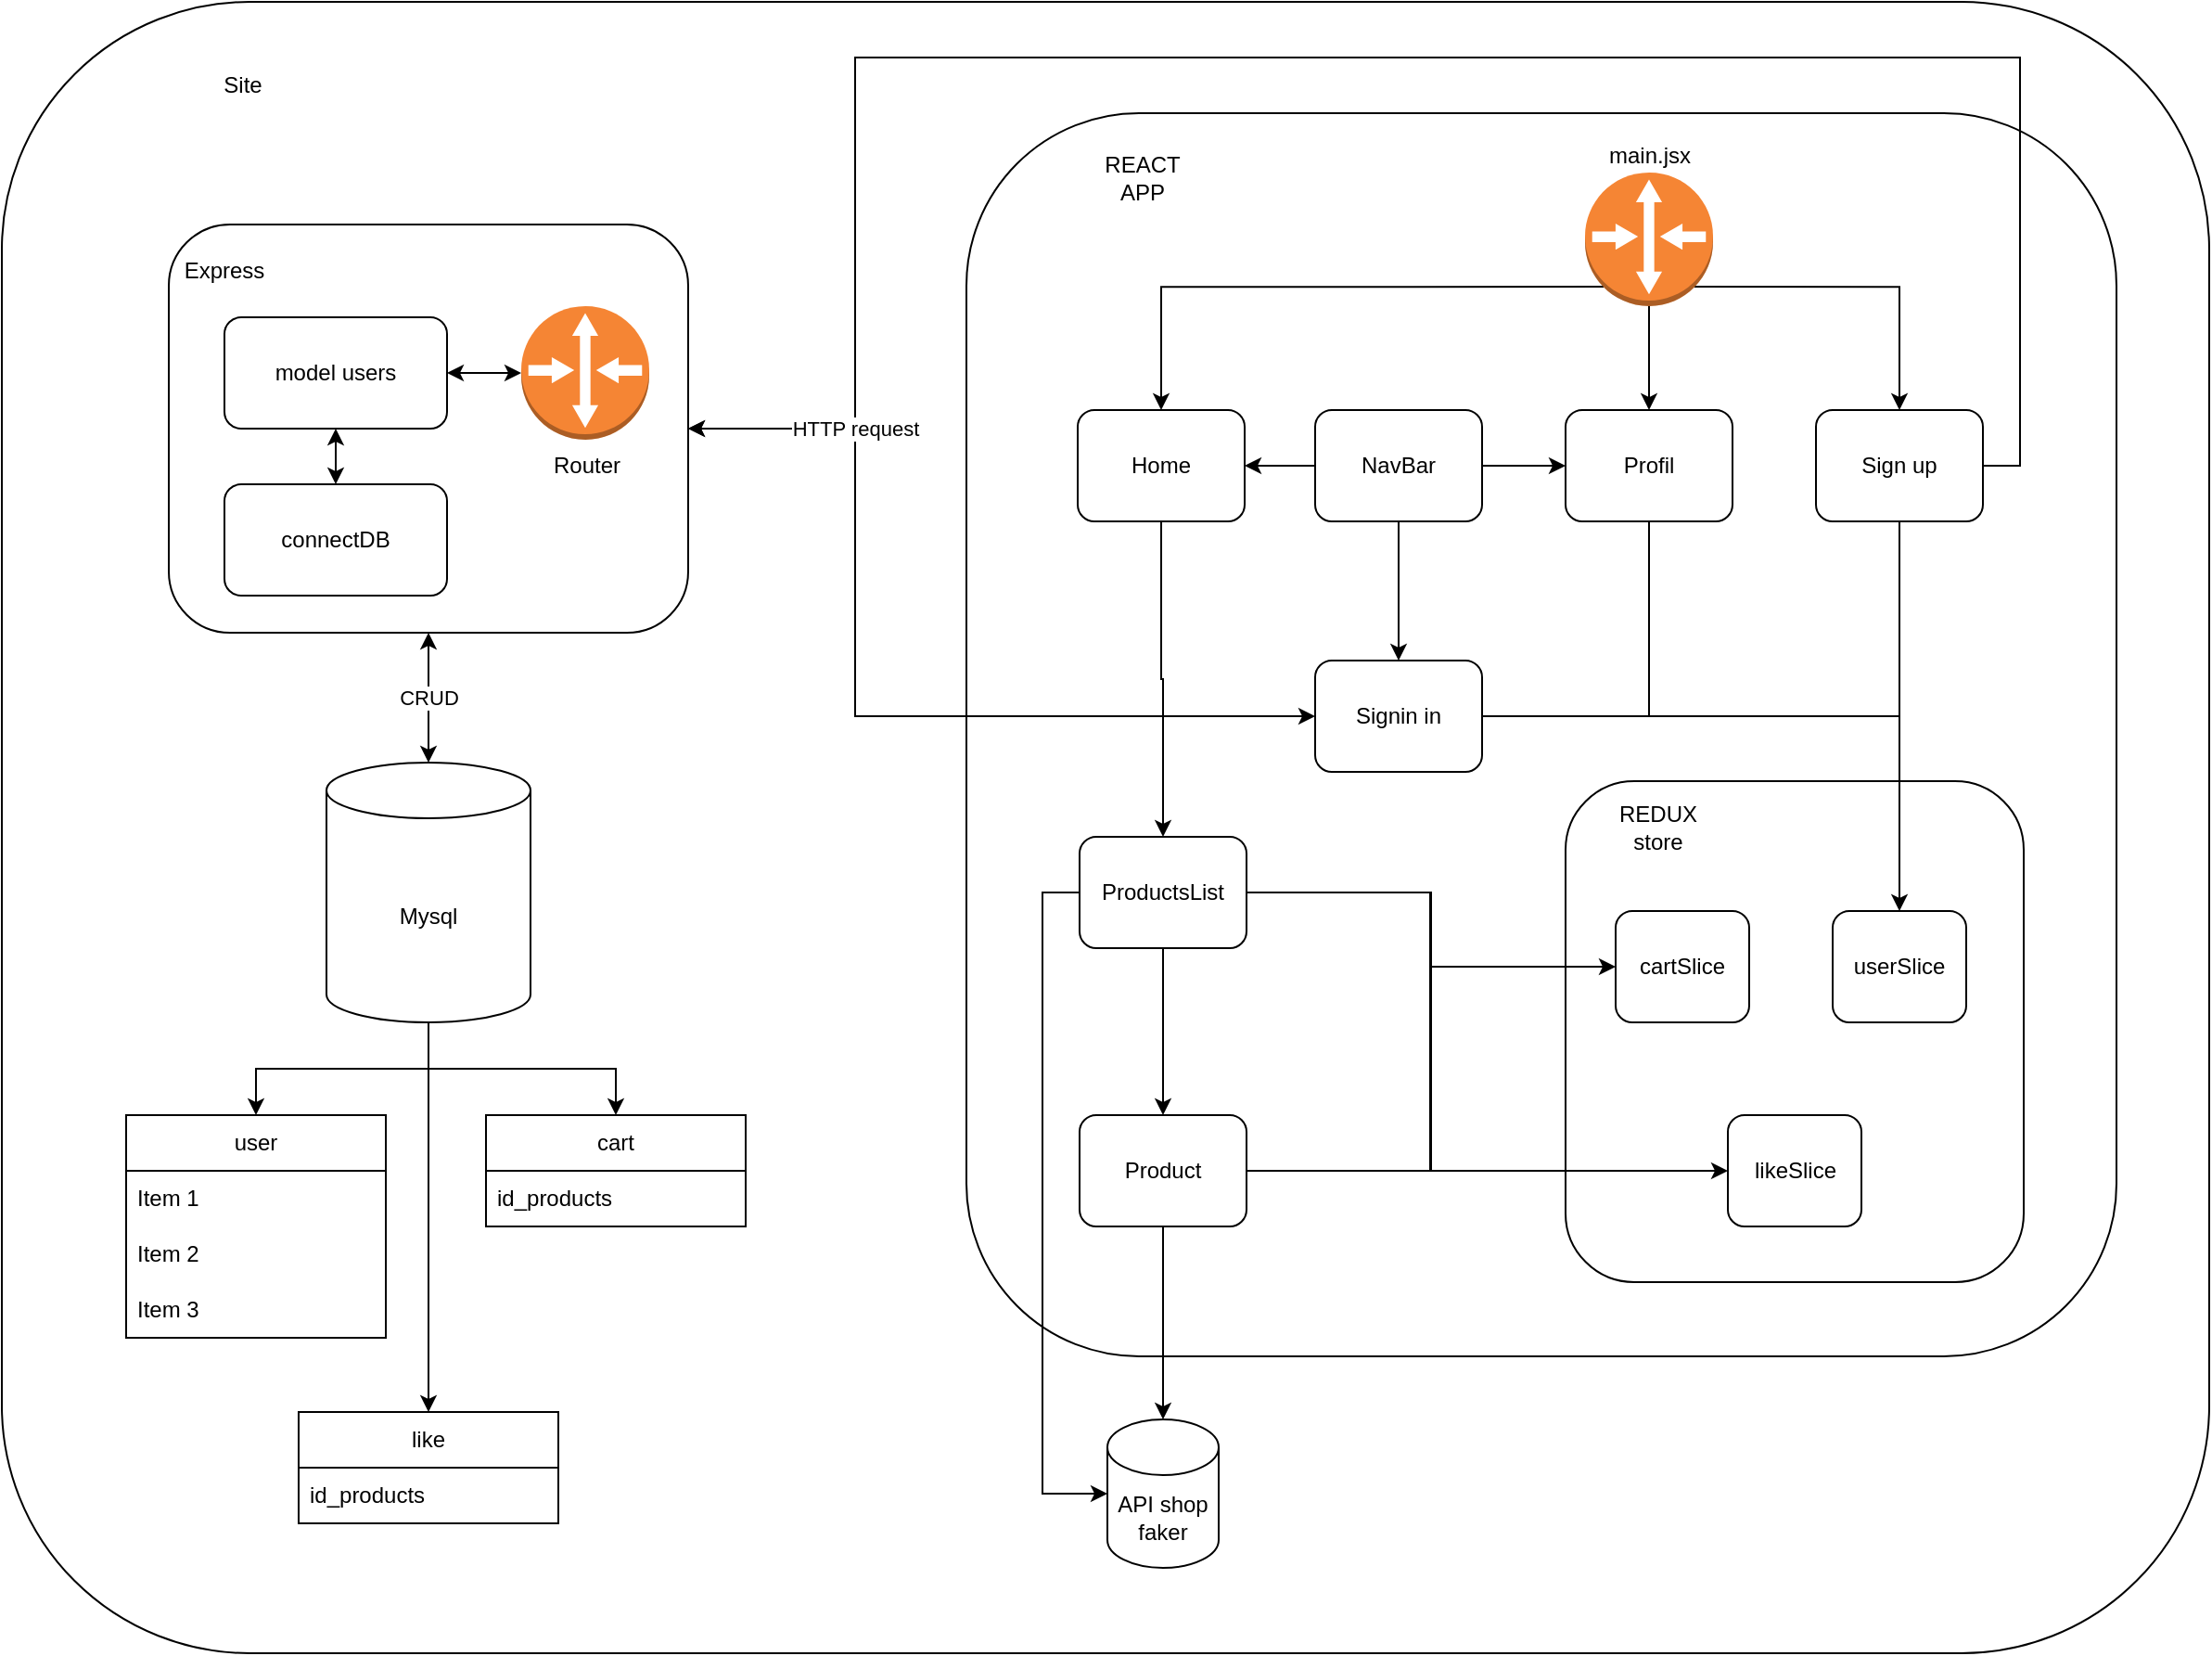 <mxfile version="21.3.8" type="github">
  <diagram name="Page-1" id="rBkqFmkrhK_6UYMwrNMh">
    <mxGraphModel dx="1235" dy="689" grid="1" gridSize="10" guides="1" tooltips="1" connect="1" arrows="1" fold="1" page="1" pageScale="1" pageWidth="827" pageHeight="1169" math="0" shadow="0">
      <root>
        <mxCell id="0" />
        <mxCell id="1" parent="0" />
        <mxCell id="R0rigEqZY1INnh8hitL0-1" value="" style="rounded=1;whiteSpace=wrap;html=1;" vertex="1" parent="1">
          <mxGeometry y="40" width="1190" height="890" as="geometry" />
        </mxCell>
        <mxCell id="R0rigEqZY1INnh8hitL0-2" value="Site" style="text;html=1;strokeColor=none;fillColor=none;align=center;verticalAlign=middle;whiteSpace=wrap;rounded=0;" vertex="1" parent="1">
          <mxGeometry x="100" y="70" width="60" height="30" as="geometry" />
        </mxCell>
        <mxCell id="R0rigEqZY1INnh8hitL0-5" value="" style="rounded=1;whiteSpace=wrap;html=1;" vertex="1" parent="1">
          <mxGeometry x="520" y="100" width="620" height="670" as="geometry" />
        </mxCell>
        <mxCell id="R0rigEqZY1INnh8hitL0-69" style="edgeStyle=orthogonalEdgeStyle;rounded=0;orthogonalLoop=1;jettySize=auto;html=1;exitX=0.5;exitY=1;exitDx=0;exitDy=0;exitPerimeter=0;entryX=0.5;entryY=0;entryDx=0;entryDy=0;" edge="1" parent="1" source="R0rigEqZY1INnh8hitL0-6" target="R0rigEqZY1INnh8hitL0-57">
          <mxGeometry relative="1" as="geometry" />
        </mxCell>
        <mxCell id="R0rigEqZY1INnh8hitL0-70" style="edgeStyle=orthogonalEdgeStyle;rounded=0;orthogonalLoop=1;jettySize=auto;html=1;exitX=0.5;exitY=1;exitDx=0;exitDy=0;exitPerimeter=0;entryX=0.5;entryY=0;entryDx=0;entryDy=0;" edge="1" parent="1" source="R0rigEqZY1INnh8hitL0-6" target="R0rigEqZY1INnh8hitL0-61">
          <mxGeometry relative="1" as="geometry" />
        </mxCell>
        <mxCell id="R0rigEqZY1INnh8hitL0-72" style="edgeStyle=orthogonalEdgeStyle;rounded=0;orthogonalLoop=1;jettySize=auto;html=1;exitX=0.5;exitY=1;exitDx=0;exitDy=0;exitPerimeter=0;entryX=0.5;entryY=0;entryDx=0;entryDy=0;" edge="1" parent="1" source="R0rigEqZY1INnh8hitL0-6" target="R0rigEqZY1INnh8hitL0-65">
          <mxGeometry relative="1" as="geometry" />
        </mxCell>
        <mxCell id="R0rigEqZY1INnh8hitL0-6" value="Mysql" style="shape=cylinder3;whiteSpace=wrap;html=1;boundedLbl=1;backgroundOutline=1;size=15;" vertex="1" parent="1">
          <mxGeometry x="175" y="450" width="110" height="140" as="geometry" />
        </mxCell>
        <mxCell id="R0rigEqZY1INnh8hitL0-7" value="" style="rounded=1;whiteSpace=wrap;html=1;" vertex="1" parent="1">
          <mxGeometry x="90" y="160" width="280" height="220" as="geometry" />
        </mxCell>
        <mxCell id="R0rigEqZY1INnh8hitL0-8" value="REACT APP" style="text;html=1;strokeColor=none;fillColor=none;align=center;verticalAlign=middle;whiteSpace=wrap;rounded=0;" vertex="1" parent="1">
          <mxGeometry x="585" y="120" width="60" height="30" as="geometry" />
        </mxCell>
        <mxCell id="R0rigEqZY1INnh8hitL0-9" style="edgeStyle=orthogonalEdgeStyle;rounded=0;orthogonalLoop=1;jettySize=auto;html=1;exitX=0;exitY=0.5;exitDx=0;exitDy=0;exitPerimeter=0;entryX=1;entryY=0.5;entryDx=0;entryDy=0;startArrow=classic;startFill=1;" edge="1" parent="1" source="R0rigEqZY1INnh8hitL0-10" target="R0rigEqZY1INnh8hitL0-15">
          <mxGeometry relative="1" as="geometry" />
        </mxCell>
        <mxCell id="R0rigEqZY1INnh8hitL0-10" value="Router" style="outlineConnect=0;dashed=0;verticalLabelPosition=bottom;verticalAlign=top;align=center;html=1;shape=mxgraph.aws3.router;fillColor=#F58534;gradientColor=none;" vertex="1" parent="1">
          <mxGeometry x="280" y="204" width="69" height="72" as="geometry" />
        </mxCell>
        <mxCell id="R0rigEqZY1INnh8hitL0-11" value="Express" style="text;html=1;strokeColor=none;fillColor=none;align=center;verticalAlign=middle;whiteSpace=wrap;rounded=0;" vertex="1" parent="1">
          <mxGeometry x="90" y="170" width="60" height="30" as="geometry" />
        </mxCell>
        <mxCell id="R0rigEqZY1INnh8hitL0-12" value="CRUD" style="edgeStyle=orthogonalEdgeStyle;rounded=0;orthogonalLoop=1;jettySize=auto;html=1;entryX=0.5;entryY=0;entryDx=0;entryDy=0;entryPerimeter=0;startArrow=classic;startFill=1;exitX=0.5;exitY=1;exitDx=0;exitDy=0;" edge="1" parent="1" source="R0rigEqZY1INnh8hitL0-7" target="R0rigEqZY1INnh8hitL0-6">
          <mxGeometry relative="1" as="geometry">
            <mxPoint x="180" y="390" as="sourcePoint" />
          </mxGeometry>
        </mxCell>
        <mxCell id="R0rigEqZY1INnh8hitL0-13" style="edgeStyle=orthogonalEdgeStyle;rounded=0;orthogonalLoop=1;jettySize=auto;html=1;exitX=0.5;exitY=0;exitDx=0;exitDy=0;entryX=0.5;entryY=1;entryDx=0;entryDy=0;startArrow=classic;startFill=1;" edge="1" parent="1" source="R0rigEqZY1INnh8hitL0-14" target="R0rigEqZY1INnh8hitL0-15">
          <mxGeometry relative="1" as="geometry" />
        </mxCell>
        <mxCell id="R0rigEqZY1INnh8hitL0-14" value="connectDB" style="rounded=1;whiteSpace=wrap;html=1;" vertex="1" parent="1">
          <mxGeometry x="120" y="300" width="120" height="60" as="geometry" />
        </mxCell>
        <mxCell id="R0rigEqZY1INnh8hitL0-15" value="model users" style="rounded=1;whiteSpace=wrap;html=1;" vertex="1" parent="1">
          <mxGeometry x="120" y="210" width="120" height="60" as="geometry" />
        </mxCell>
        <mxCell id="R0rigEqZY1INnh8hitL0-16" style="edgeStyle=orthogonalEdgeStyle;rounded=0;orthogonalLoop=1;jettySize=auto;html=1;exitX=0.145;exitY=0.855;exitDx=0;exitDy=0;exitPerimeter=0;entryX=0.5;entryY=0;entryDx=0;entryDy=0;" edge="1" parent="1" source="R0rigEqZY1INnh8hitL0-19" target="R0rigEqZY1INnh8hitL0-20">
          <mxGeometry relative="1" as="geometry" />
        </mxCell>
        <mxCell id="R0rigEqZY1INnh8hitL0-17" style="edgeStyle=orthogonalEdgeStyle;rounded=0;orthogonalLoop=1;jettySize=auto;html=1;exitX=0.5;exitY=1;exitDx=0;exitDy=0;exitPerimeter=0;entryX=0.5;entryY=0;entryDx=0;entryDy=0;" edge="1" parent="1" source="R0rigEqZY1INnh8hitL0-19" target="R0rigEqZY1INnh8hitL0-21">
          <mxGeometry relative="1" as="geometry" />
        </mxCell>
        <mxCell id="R0rigEqZY1INnh8hitL0-18" style="edgeStyle=orthogonalEdgeStyle;rounded=0;orthogonalLoop=1;jettySize=auto;html=1;exitX=0.855;exitY=0.855;exitDx=0;exitDy=0;exitPerimeter=0;" edge="1" parent="1" source="R0rigEqZY1INnh8hitL0-19" target="R0rigEqZY1INnh8hitL0-22">
          <mxGeometry relative="1" as="geometry" />
        </mxCell>
        <mxCell id="R0rigEqZY1INnh8hitL0-19" value="main.jsx" style="outlineConnect=0;dashed=0;verticalLabelPosition=top;verticalAlign=bottom;align=center;html=1;shape=mxgraph.aws3.router;fillColor=#F58534;gradientColor=none;labelPosition=center;" vertex="1" parent="1">
          <mxGeometry x="853.5" y="132" width="69" height="72" as="geometry" />
        </mxCell>
        <mxCell id="R0rigEqZY1INnh8hitL0-42" style="edgeStyle=orthogonalEdgeStyle;rounded=0;orthogonalLoop=1;jettySize=auto;html=1;exitX=0.5;exitY=1;exitDx=0;exitDy=0;entryX=0.5;entryY=0;entryDx=0;entryDy=0;" edge="1" parent="1" source="R0rigEqZY1INnh8hitL0-20" target="R0rigEqZY1INnh8hitL0-40">
          <mxGeometry relative="1" as="geometry" />
        </mxCell>
        <mxCell id="R0rigEqZY1INnh8hitL0-20" value="Home" style="rounded=1;whiteSpace=wrap;html=1;" vertex="1" parent="1">
          <mxGeometry x="580" y="260" width="90" height="60" as="geometry" />
        </mxCell>
        <mxCell id="R0rigEqZY1INnh8hitL0-49" style="edgeStyle=orthogonalEdgeStyle;rounded=0;orthogonalLoop=1;jettySize=auto;html=1;exitX=0.5;exitY=1;exitDx=0;exitDy=0;entryX=0.5;entryY=0;entryDx=0;entryDy=0;" edge="1" parent="1" source="R0rigEqZY1INnh8hitL0-21" target="R0rigEqZY1INnh8hitL0-37">
          <mxGeometry relative="1" as="geometry" />
        </mxCell>
        <mxCell id="R0rigEqZY1INnh8hitL0-21" value="Profil" style="rounded=1;whiteSpace=wrap;html=1;" vertex="1" parent="1">
          <mxGeometry x="843" y="260" width="90" height="60" as="geometry" />
        </mxCell>
        <mxCell id="R0rigEqZY1INnh8hitL0-56" style="edgeStyle=orthogonalEdgeStyle;rounded=0;orthogonalLoop=1;jettySize=auto;html=1;exitX=1;exitY=0.5;exitDx=0;exitDy=0;entryX=1;entryY=0.5;entryDx=0;entryDy=0;" edge="1" parent="1" source="R0rigEqZY1INnh8hitL0-22" target="R0rigEqZY1INnh8hitL0-7">
          <mxGeometry relative="1" as="geometry">
            <Array as="points">
              <mxPoint x="1088" y="290" />
              <mxPoint x="1088" y="70" />
              <mxPoint x="460" y="70" />
              <mxPoint x="460" y="270" />
            </Array>
          </mxGeometry>
        </mxCell>
        <mxCell id="R0rigEqZY1INnh8hitL0-22" value="Sign up" style="rounded=1;whiteSpace=wrap;html=1;" vertex="1" parent="1">
          <mxGeometry x="978" y="260" width="90" height="60" as="geometry" />
        </mxCell>
        <mxCell id="R0rigEqZY1INnh8hitL0-25" style="edgeStyle=orthogonalEdgeStyle;rounded=0;orthogonalLoop=1;jettySize=auto;html=1;exitX=0.5;exitY=1;exitDx=0;exitDy=0;entryX=0.5;entryY=0;entryDx=0;entryDy=0;" edge="1" parent="1" source="R0rigEqZY1INnh8hitL0-26" target="R0rigEqZY1INnh8hitL0-27">
          <mxGeometry relative="1" as="geometry" />
        </mxCell>
        <mxCell id="R0rigEqZY1INnh8hitL0-45" style="edgeStyle=orthogonalEdgeStyle;rounded=0;orthogonalLoop=1;jettySize=auto;html=1;exitX=0;exitY=0.5;exitDx=0;exitDy=0;" edge="1" parent="1" source="R0rigEqZY1INnh8hitL0-26" target="R0rigEqZY1INnh8hitL0-20">
          <mxGeometry relative="1" as="geometry" />
        </mxCell>
        <mxCell id="R0rigEqZY1INnh8hitL0-46" style="edgeStyle=orthogonalEdgeStyle;rounded=0;orthogonalLoop=1;jettySize=auto;html=1;exitX=1;exitY=0.5;exitDx=0;exitDy=0;entryX=0;entryY=0.5;entryDx=0;entryDy=0;" edge="1" parent="1" source="R0rigEqZY1INnh8hitL0-26" target="R0rigEqZY1INnh8hitL0-21">
          <mxGeometry relative="1" as="geometry" />
        </mxCell>
        <mxCell id="R0rigEqZY1INnh8hitL0-26" value="NavBar" style="rounded=1;whiteSpace=wrap;html=1;" vertex="1" parent="1">
          <mxGeometry x="708" y="260" width="90" height="60" as="geometry" />
        </mxCell>
        <mxCell id="R0rigEqZY1INnh8hitL0-50" style="edgeStyle=orthogonalEdgeStyle;rounded=0;orthogonalLoop=1;jettySize=auto;html=1;exitX=1;exitY=0.5;exitDx=0;exitDy=0;entryX=0.5;entryY=0;entryDx=0;entryDy=0;" edge="1" parent="1" source="R0rigEqZY1INnh8hitL0-27" target="R0rigEqZY1INnh8hitL0-37">
          <mxGeometry relative="1" as="geometry" />
        </mxCell>
        <mxCell id="R0rigEqZY1INnh8hitL0-27" value="Signin in" style="rounded=1;whiteSpace=wrap;html=1;" vertex="1" parent="1">
          <mxGeometry x="708" y="395" width="90" height="60" as="geometry" />
        </mxCell>
        <mxCell id="R0rigEqZY1INnh8hitL0-31" style="edgeStyle=orthogonalEdgeStyle;rounded=0;orthogonalLoop=1;jettySize=auto;html=1;exitX=0.5;exitY=1;exitDx=0;exitDy=0;entryX=0.5;entryY=0;entryDx=0;entryDy=0;entryPerimeter=0;" edge="1" parent="1" source="R0rigEqZY1INnh8hitL0-28" target="R0rigEqZY1INnh8hitL0-30">
          <mxGeometry relative="1" as="geometry" />
        </mxCell>
        <mxCell id="R0rigEqZY1INnh8hitL0-53" style="edgeStyle=orthogonalEdgeStyle;rounded=0;orthogonalLoop=1;jettySize=auto;html=1;exitX=1;exitY=0.5;exitDx=0;exitDy=0;entryX=0;entryY=0.5;entryDx=0;entryDy=0;" edge="1" parent="1" source="R0rigEqZY1INnh8hitL0-28" target="R0rigEqZY1INnh8hitL0-38">
          <mxGeometry relative="1" as="geometry" />
        </mxCell>
        <mxCell id="R0rigEqZY1INnh8hitL0-28" value="Product" style="rounded=1;whiteSpace=wrap;html=1;" vertex="1" parent="1">
          <mxGeometry x="581" y="640" width="90" height="60" as="geometry" />
        </mxCell>
        <mxCell id="R0rigEqZY1INnh8hitL0-30" value="API shop faker" style="shape=cylinder3;whiteSpace=wrap;html=1;boundedLbl=1;backgroundOutline=1;size=15;" vertex="1" parent="1">
          <mxGeometry x="596" y="804" width="60" height="80" as="geometry" />
        </mxCell>
        <mxCell id="R0rigEqZY1INnh8hitL0-35" value="" style="rounded=1;whiteSpace=wrap;html=1;" vertex="1" parent="1">
          <mxGeometry x="843" y="460" width="247" height="270" as="geometry" />
        </mxCell>
        <mxCell id="R0rigEqZY1INnh8hitL0-36" value="REDUX store" style="text;html=1;strokeColor=none;fillColor=none;align=center;verticalAlign=middle;whiteSpace=wrap;rounded=0;" vertex="1" parent="1">
          <mxGeometry x="862.5" y="470" width="60" height="30" as="geometry" />
        </mxCell>
        <mxCell id="R0rigEqZY1INnh8hitL0-37" value="userSlice" style="rounded=1;whiteSpace=wrap;html=1;" vertex="1" parent="1">
          <mxGeometry x="987" y="530" width="72" height="60" as="geometry" />
        </mxCell>
        <mxCell id="R0rigEqZY1INnh8hitL0-38" value="cartSlice" style="rounded=1;whiteSpace=wrap;html=1;" vertex="1" parent="1">
          <mxGeometry x="870" y="530" width="72" height="60" as="geometry" />
        </mxCell>
        <mxCell id="R0rigEqZY1INnh8hitL0-39" value="likeSlice" style="rounded=1;whiteSpace=wrap;html=1;" vertex="1" parent="1">
          <mxGeometry x="930.5" y="640" width="72" height="60" as="geometry" />
        </mxCell>
        <mxCell id="R0rigEqZY1INnh8hitL0-41" style="edgeStyle=orthogonalEdgeStyle;rounded=0;orthogonalLoop=1;jettySize=auto;html=1;exitX=0.5;exitY=1;exitDx=0;exitDy=0;entryX=0.5;entryY=0;entryDx=0;entryDy=0;" edge="1" parent="1" source="R0rigEqZY1INnh8hitL0-40" target="R0rigEqZY1INnh8hitL0-28">
          <mxGeometry relative="1" as="geometry" />
        </mxCell>
        <mxCell id="R0rigEqZY1INnh8hitL0-44" style="edgeStyle=orthogonalEdgeStyle;rounded=0;orthogonalLoop=1;jettySize=auto;html=1;exitX=0;exitY=0.5;exitDx=0;exitDy=0;entryX=0;entryY=0.5;entryDx=0;entryDy=0;entryPerimeter=0;" edge="1" parent="1" source="R0rigEqZY1INnh8hitL0-40" target="R0rigEqZY1INnh8hitL0-30">
          <mxGeometry relative="1" as="geometry" />
        </mxCell>
        <mxCell id="R0rigEqZY1INnh8hitL0-51" style="edgeStyle=orthogonalEdgeStyle;rounded=0;orthogonalLoop=1;jettySize=auto;html=1;exitX=1;exitY=0.5;exitDx=0;exitDy=0;entryX=0;entryY=0.5;entryDx=0;entryDy=0;" edge="1" parent="1" source="R0rigEqZY1INnh8hitL0-40" target="R0rigEqZY1INnh8hitL0-38">
          <mxGeometry relative="1" as="geometry" />
        </mxCell>
        <mxCell id="R0rigEqZY1INnh8hitL0-54" style="edgeStyle=orthogonalEdgeStyle;rounded=0;orthogonalLoop=1;jettySize=auto;html=1;exitX=1;exitY=0.5;exitDx=0;exitDy=0;entryX=0;entryY=0.5;entryDx=0;entryDy=0;" edge="1" parent="1" source="R0rigEqZY1INnh8hitL0-40" target="R0rigEqZY1INnh8hitL0-39">
          <mxGeometry relative="1" as="geometry">
            <Array as="points">
              <mxPoint x="770" y="520" />
              <mxPoint x="770" y="670" />
            </Array>
          </mxGeometry>
        </mxCell>
        <mxCell id="R0rigEqZY1INnh8hitL0-40" value="ProductsList" style="rounded=1;whiteSpace=wrap;html=1;" vertex="1" parent="1">
          <mxGeometry x="581" y="490" width="90" height="60" as="geometry" />
        </mxCell>
        <mxCell id="R0rigEqZY1INnh8hitL0-48" style="edgeStyle=orthogonalEdgeStyle;rounded=0;orthogonalLoop=1;jettySize=auto;html=1;exitX=0.5;exitY=1;exitDx=0;exitDy=0;" edge="1" parent="1" source="R0rigEqZY1INnh8hitL0-22" target="R0rigEqZY1INnh8hitL0-37">
          <mxGeometry relative="1" as="geometry" />
        </mxCell>
        <mxCell id="R0rigEqZY1INnh8hitL0-3" style="edgeStyle=orthogonalEdgeStyle;rounded=0;orthogonalLoop=1;jettySize=auto;html=1;exitX=0;exitY=0.5;exitDx=0;exitDy=0;entryX=1;entryY=0.5;entryDx=0;entryDy=0;startArrow=classic;startFill=1;" edge="1" parent="1" source="R0rigEqZY1INnh8hitL0-27" target="R0rigEqZY1INnh8hitL0-7">
          <mxGeometry relative="1" as="geometry">
            <Array as="points">
              <mxPoint x="460" y="425" />
              <mxPoint x="460" y="270" />
            </Array>
          </mxGeometry>
        </mxCell>
        <mxCell id="R0rigEqZY1INnh8hitL0-4" value="HTTP request" style="edgeLabel;html=1;align=center;verticalAlign=middle;resizable=0;points=[];" vertex="1" connectable="0" parent="R0rigEqZY1INnh8hitL0-3">
          <mxGeometry x="0.157" y="-2" relative="1" as="geometry">
            <mxPoint x="-2" y="-118" as="offset" />
          </mxGeometry>
        </mxCell>
        <mxCell id="R0rigEqZY1INnh8hitL0-57" value="user" style="swimlane;fontStyle=0;childLayout=stackLayout;horizontal=1;startSize=30;horizontalStack=0;resizeParent=1;resizeParentMax=0;resizeLast=0;collapsible=1;marginBottom=0;whiteSpace=wrap;html=1;" vertex="1" parent="1">
          <mxGeometry x="67" y="640" width="140" height="120" as="geometry" />
        </mxCell>
        <mxCell id="R0rigEqZY1INnh8hitL0-58" value="Item 1" style="text;strokeColor=none;fillColor=none;align=left;verticalAlign=middle;spacingLeft=4;spacingRight=4;overflow=hidden;points=[[0,0.5],[1,0.5]];portConstraint=eastwest;rotatable=0;whiteSpace=wrap;html=1;" vertex="1" parent="R0rigEqZY1INnh8hitL0-57">
          <mxGeometry y="30" width="140" height="30" as="geometry" />
        </mxCell>
        <mxCell id="R0rigEqZY1INnh8hitL0-59" value="Item 2" style="text;strokeColor=none;fillColor=none;align=left;verticalAlign=middle;spacingLeft=4;spacingRight=4;overflow=hidden;points=[[0,0.5],[1,0.5]];portConstraint=eastwest;rotatable=0;whiteSpace=wrap;html=1;" vertex="1" parent="R0rigEqZY1INnh8hitL0-57">
          <mxGeometry y="60" width="140" height="30" as="geometry" />
        </mxCell>
        <mxCell id="R0rigEqZY1INnh8hitL0-60" value="Item 3" style="text;strokeColor=none;fillColor=none;align=left;verticalAlign=middle;spacingLeft=4;spacingRight=4;overflow=hidden;points=[[0,0.5],[1,0.5]];portConstraint=eastwest;rotatable=0;whiteSpace=wrap;html=1;" vertex="1" parent="R0rigEqZY1INnh8hitL0-57">
          <mxGeometry y="90" width="140" height="30" as="geometry" />
        </mxCell>
        <mxCell id="R0rigEqZY1INnh8hitL0-61" value="cart" style="swimlane;fontStyle=0;childLayout=stackLayout;horizontal=1;startSize=30;horizontalStack=0;resizeParent=1;resizeParentMax=0;resizeLast=0;collapsible=1;marginBottom=0;whiteSpace=wrap;html=1;" vertex="1" parent="1">
          <mxGeometry x="261" y="640" width="140" height="60" as="geometry" />
        </mxCell>
        <mxCell id="R0rigEqZY1INnh8hitL0-62" value="id_products" style="text;strokeColor=none;fillColor=none;align=left;verticalAlign=middle;spacingLeft=4;spacingRight=4;overflow=hidden;points=[[0,0.5],[1,0.5]];portConstraint=eastwest;rotatable=0;whiteSpace=wrap;html=1;" vertex="1" parent="R0rigEqZY1INnh8hitL0-61">
          <mxGeometry y="30" width="140" height="30" as="geometry" />
        </mxCell>
        <mxCell id="R0rigEqZY1INnh8hitL0-65" value="like" style="swimlane;fontStyle=0;childLayout=stackLayout;horizontal=1;startSize=30;horizontalStack=0;resizeParent=1;resizeParentMax=0;resizeLast=0;collapsible=1;marginBottom=0;whiteSpace=wrap;html=1;" vertex="1" parent="1">
          <mxGeometry x="160" y="800" width="140" height="60" as="geometry" />
        </mxCell>
        <mxCell id="R0rigEqZY1INnh8hitL0-66" value="id_products" style="text;strokeColor=none;fillColor=none;align=left;verticalAlign=middle;spacingLeft=4;spacingRight=4;overflow=hidden;points=[[0,0.5],[1,0.5]];portConstraint=eastwest;rotatable=0;whiteSpace=wrap;html=1;" vertex="1" parent="R0rigEqZY1INnh8hitL0-65">
          <mxGeometry y="30" width="140" height="30" as="geometry" />
        </mxCell>
      </root>
    </mxGraphModel>
  </diagram>
</mxfile>
